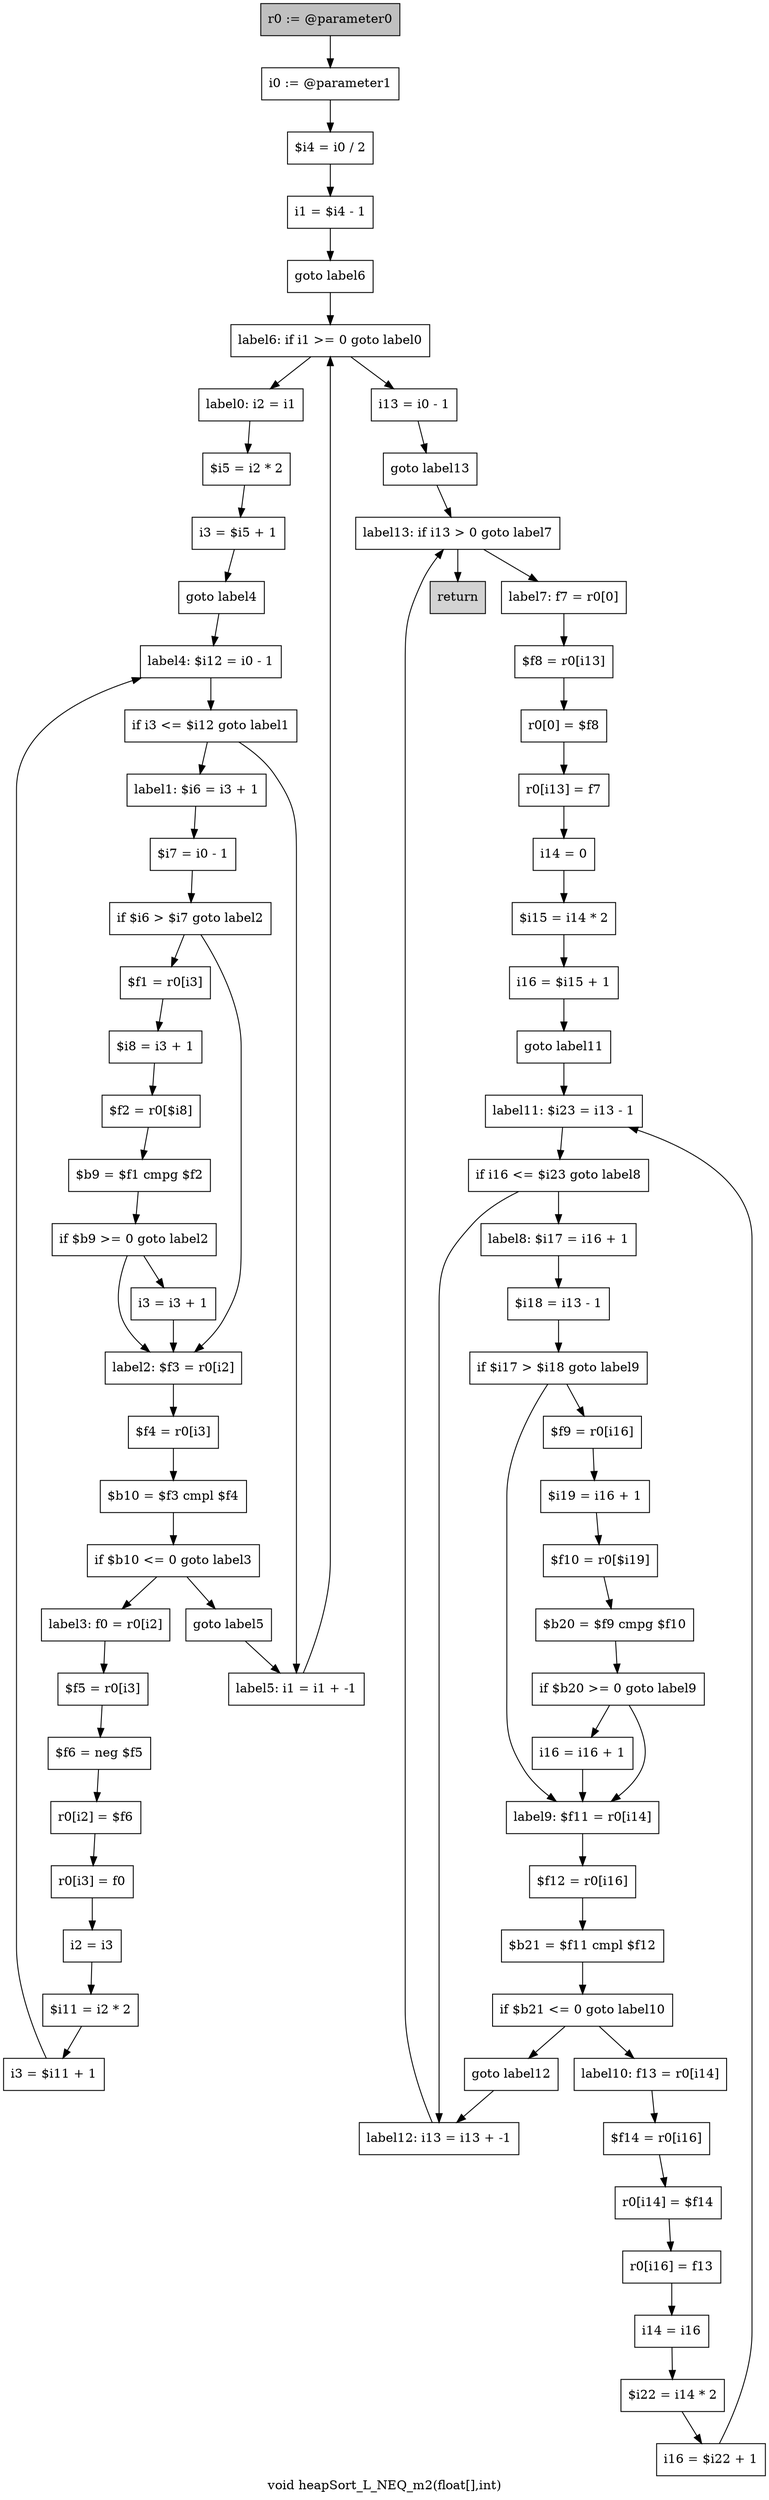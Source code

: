 digraph "void heapSort_L_NEQ_m2(float[],int)" {
    label="void heapSort_L_NEQ_m2(float[],int)";
    node [shape=box];
    "0" [style=filled,fillcolor=gray,label="r0 := @parameter0",];
    "1" [label="i0 := @parameter1",];
    "0"->"1";
    "2" [label="$i4 = i0 / 2",];
    "1"->"2";
    "3" [label="i1 = $i4 - 1",];
    "2"->"3";
    "4" [label="goto label6",];
    "3"->"4";
    "34" [label="label6: if i1 >= 0 goto label0",];
    "4"->"34";
    "5" [label="label0: i2 = i1",];
    "6" [label="$i5 = i2 * 2",];
    "5"->"6";
    "7" [label="i3 = $i5 + 1",];
    "6"->"7";
    "8" [label="goto label4",];
    "7"->"8";
    "31" [label="label4: $i12 = i0 - 1",];
    "8"->"31";
    "9" [label="label1: $i6 = i3 + 1",];
    "10" [label="$i7 = i0 - 1",];
    "9"->"10";
    "11" [label="if $i6 > $i7 goto label2",];
    "10"->"11";
    "12" [label="$f1 = r0[i3]",];
    "11"->"12";
    "18" [label="label2: $f3 = r0[i2]",];
    "11"->"18";
    "13" [label="$i8 = i3 + 1",];
    "12"->"13";
    "14" [label="$f2 = r0[$i8]",];
    "13"->"14";
    "15" [label="$b9 = $f1 cmpg $f2",];
    "14"->"15";
    "16" [label="if $b9 >= 0 goto label2",];
    "15"->"16";
    "17" [label="i3 = i3 + 1",];
    "16"->"17";
    "16"->"18";
    "17"->"18";
    "19" [label="$f4 = r0[i3]",];
    "18"->"19";
    "20" [label="$b10 = $f3 cmpl $f4",];
    "19"->"20";
    "21" [label="if $b10 <= 0 goto label3",];
    "20"->"21";
    "22" [label="goto label5",];
    "21"->"22";
    "23" [label="label3: f0 = r0[i2]",];
    "21"->"23";
    "33" [label="label5: i1 = i1 + -1",];
    "22"->"33";
    "24" [label="$f5 = r0[i3]",];
    "23"->"24";
    "25" [label="$f6 = neg $f5",];
    "24"->"25";
    "26" [label="r0[i2] = $f6",];
    "25"->"26";
    "27" [label="r0[i3] = f0",];
    "26"->"27";
    "28" [label="i2 = i3",];
    "27"->"28";
    "29" [label="$i11 = i2 * 2",];
    "28"->"29";
    "30" [label="i3 = $i11 + 1",];
    "29"->"30";
    "30"->"31";
    "32" [label="if i3 <= $i12 goto label1",];
    "31"->"32";
    "32"->"9";
    "32"->"33";
    "33"->"34";
    "34"->"5";
    "35" [label="i13 = i0 - 1",];
    "34"->"35";
    "36" [label="goto label13",];
    "35"->"36";
    "69" [label="label13: if i13 > 0 goto label7",];
    "36"->"69";
    "37" [label="label7: f7 = r0[0]",];
    "38" [label="$f8 = r0[i13]",];
    "37"->"38";
    "39" [label="r0[0] = $f8",];
    "38"->"39";
    "40" [label="r0[i13] = f7",];
    "39"->"40";
    "41" [label="i14 = 0",];
    "40"->"41";
    "42" [label="$i15 = i14 * 2",];
    "41"->"42";
    "43" [label="i16 = $i15 + 1",];
    "42"->"43";
    "44" [label="goto label11",];
    "43"->"44";
    "66" [label="label11: $i23 = i13 - 1",];
    "44"->"66";
    "45" [label="label8: $i17 = i16 + 1",];
    "46" [label="$i18 = i13 - 1",];
    "45"->"46";
    "47" [label="if $i17 > $i18 goto label9",];
    "46"->"47";
    "48" [label="$f9 = r0[i16]",];
    "47"->"48";
    "54" [label="label9: $f11 = r0[i14]",];
    "47"->"54";
    "49" [label="$i19 = i16 + 1",];
    "48"->"49";
    "50" [label="$f10 = r0[$i19]",];
    "49"->"50";
    "51" [label="$b20 = $f9 cmpg $f10",];
    "50"->"51";
    "52" [label="if $b20 >= 0 goto label9",];
    "51"->"52";
    "53" [label="i16 = i16 + 1",];
    "52"->"53";
    "52"->"54";
    "53"->"54";
    "55" [label="$f12 = r0[i16]",];
    "54"->"55";
    "56" [label="$b21 = $f11 cmpl $f12",];
    "55"->"56";
    "57" [label="if $b21 <= 0 goto label10",];
    "56"->"57";
    "58" [label="goto label12",];
    "57"->"58";
    "59" [label="label10: f13 = r0[i14]",];
    "57"->"59";
    "68" [label="label12: i13 = i13 + -1",];
    "58"->"68";
    "60" [label="$f14 = r0[i16]",];
    "59"->"60";
    "61" [label="r0[i14] = $f14",];
    "60"->"61";
    "62" [label="r0[i16] = f13",];
    "61"->"62";
    "63" [label="i14 = i16",];
    "62"->"63";
    "64" [label="$i22 = i14 * 2",];
    "63"->"64";
    "65" [label="i16 = $i22 + 1",];
    "64"->"65";
    "65"->"66";
    "67" [label="if i16 <= $i23 goto label8",];
    "66"->"67";
    "67"->"45";
    "67"->"68";
    "68"->"69";
    "69"->"37";
    "70" [style=filled,fillcolor=lightgray,label="return",];
    "69"->"70";
}

